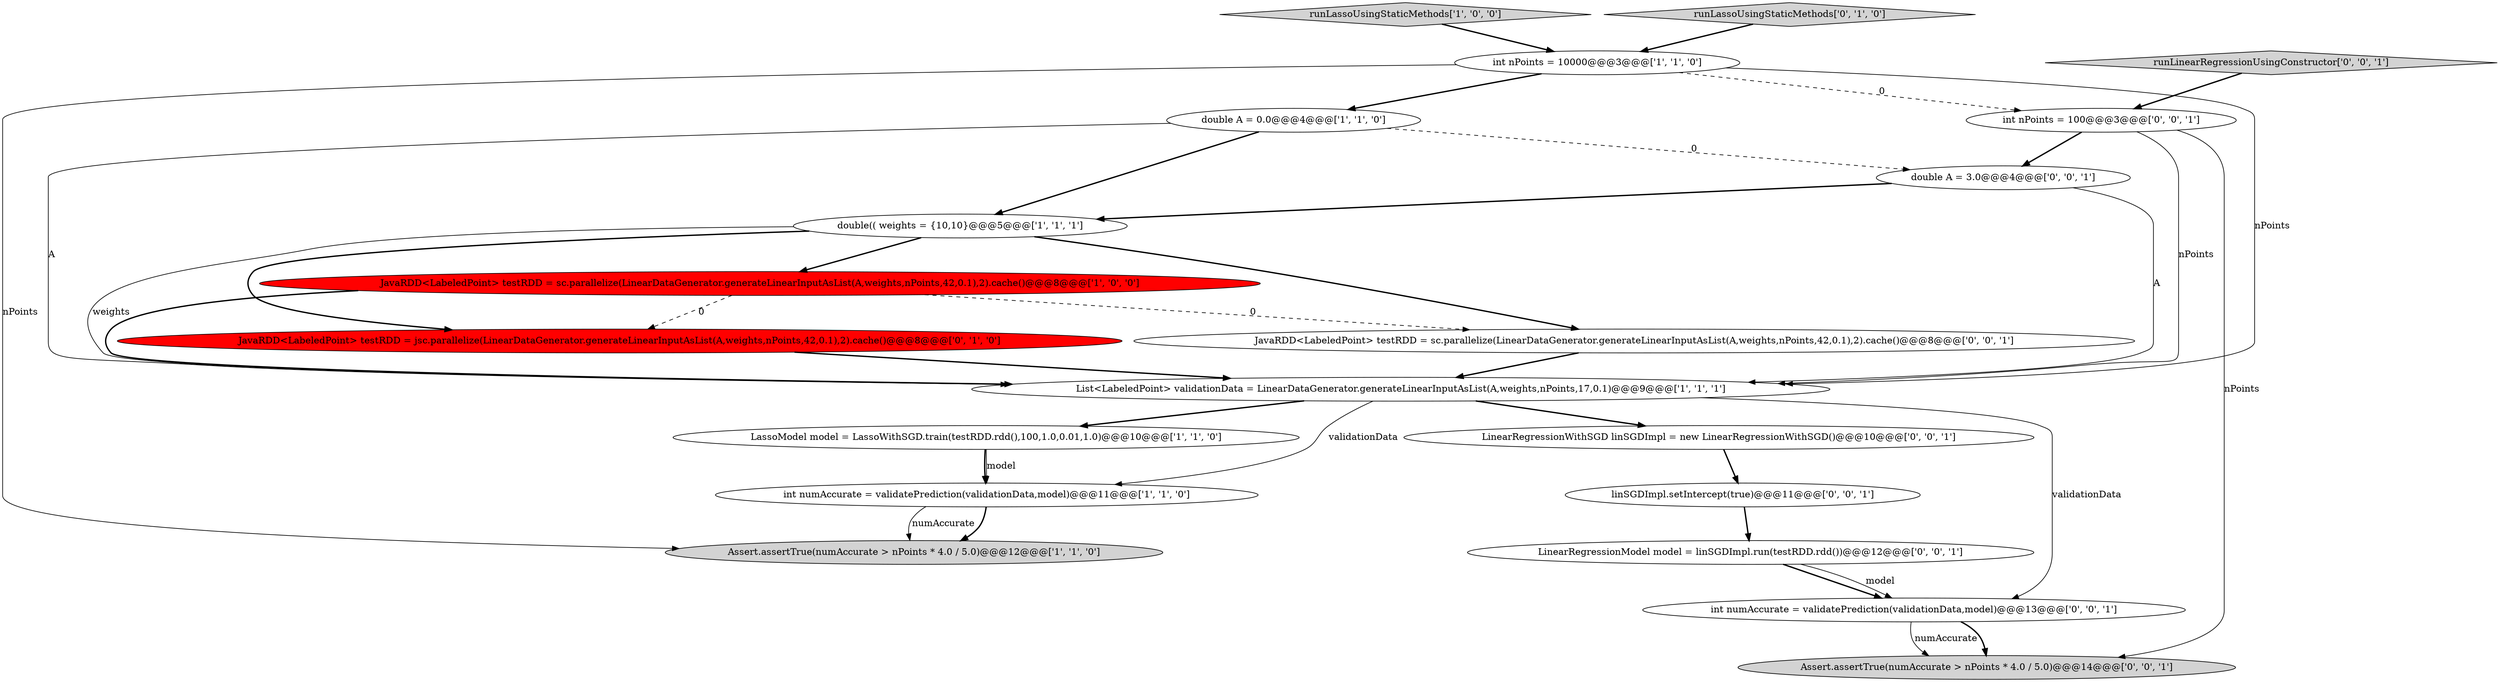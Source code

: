 digraph {
3 [style = filled, label = "int nPoints = 10000@@@3@@@['1', '1', '0']", fillcolor = white, shape = ellipse image = "AAA0AAABBB1BBB"];
0 [style = filled, label = "JavaRDD<LabeledPoint> testRDD = sc.parallelize(LinearDataGenerator.generateLinearInputAsList(A,weights,nPoints,42,0.1),2).cache()@@@8@@@['1', '0', '0']", fillcolor = red, shape = ellipse image = "AAA1AAABBB1BBB"];
2 [style = filled, label = "double A = 0.0@@@4@@@['1', '1', '0']", fillcolor = white, shape = ellipse image = "AAA0AAABBB1BBB"];
11 [style = filled, label = "JavaRDD<LabeledPoint> testRDD = sc.parallelize(LinearDataGenerator.generateLinearInputAsList(A,weights,nPoints,42,0.1),2).cache()@@@8@@@['0', '0', '1']", fillcolor = white, shape = ellipse image = "AAA0AAABBB3BBB"];
12 [style = filled, label = "Assert.assertTrue(numAccurate > nPoints * 4.0 / 5.0)@@@14@@@['0', '0', '1']", fillcolor = lightgray, shape = ellipse image = "AAA0AAABBB3BBB"];
7 [style = filled, label = "double(( weights = {10,10}@@@5@@@['1', '1', '1']", fillcolor = white, shape = ellipse image = "AAA0AAABBB1BBB"];
16 [style = filled, label = "LinearRegressionWithSGD linSGDImpl = new LinearRegressionWithSGD()@@@10@@@['0', '0', '1']", fillcolor = white, shape = ellipse image = "AAA0AAABBB3BBB"];
14 [style = filled, label = "int nPoints = 100@@@3@@@['0', '0', '1']", fillcolor = white, shape = ellipse image = "AAA0AAABBB3BBB"];
5 [style = filled, label = "runLassoUsingStaticMethods['1', '0', '0']", fillcolor = lightgray, shape = diamond image = "AAA0AAABBB1BBB"];
4 [style = filled, label = "List<LabeledPoint> validationData = LinearDataGenerator.generateLinearInputAsList(A,weights,nPoints,17,0.1)@@@9@@@['1', '1', '1']", fillcolor = white, shape = ellipse image = "AAA0AAABBB1BBB"];
10 [style = filled, label = "runLassoUsingStaticMethods['0', '1', '0']", fillcolor = lightgray, shape = diamond image = "AAA0AAABBB2BBB"];
6 [style = filled, label = "LassoModel model = LassoWithSGD.train(testRDD.rdd(),100,1.0,0.01,1.0)@@@10@@@['1', '1', '0']", fillcolor = white, shape = ellipse image = "AAA0AAABBB1BBB"];
18 [style = filled, label = "linSGDImpl.setIntercept(true)@@@11@@@['0', '0', '1']", fillcolor = white, shape = ellipse image = "AAA0AAABBB3BBB"];
19 [style = filled, label = "runLinearRegressionUsingConstructor['0', '0', '1']", fillcolor = lightgray, shape = diamond image = "AAA0AAABBB3BBB"];
1 [style = filled, label = "Assert.assertTrue(numAccurate > nPoints * 4.0 / 5.0)@@@12@@@['1', '1', '0']", fillcolor = lightgray, shape = ellipse image = "AAA0AAABBB1BBB"];
17 [style = filled, label = "LinearRegressionModel model = linSGDImpl.run(testRDD.rdd())@@@12@@@['0', '0', '1']", fillcolor = white, shape = ellipse image = "AAA0AAABBB3BBB"];
9 [style = filled, label = "JavaRDD<LabeledPoint> testRDD = jsc.parallelize(LinearDataGenerator.generateLinearInputAsList(A,weights,nPoints,42,0.1),2).cache()@@@8@@@['0', '1', '0']", fillcolor = red, shape = ellipse image = "AAA1AAABBB2BBB"];
15 [style = filled, label = "double A = 3.0@@@4@@@['0', '0', '1']", fillcolor = white, shape = ellipse image = "AAA0AAABBB3BBB"];
13 [style = filled, label = "int numAccurate = validatePrediction(validationData,model)@@@13@@@['0', '0', '1']", fillcolor = white, shape = ellipse image = "AAA0AAABBB3BBB"];
8 [style = filled, label = "int numAccurate = validatePrediction(validationData,model)@@@11@@@['1', '1', '0']", fillcolor = white, shape = ellipse image = "AAA0AAABBB1BBB"];
5->3 [style = bold, label=""];
7->11 [style = bold, label=""];
16->18 [style = bold, label=""];
13->12 [style = solid, label="numAccurate"];
15->7 [style = bold, label=""];
4->13 [style = solid, label="validationData"];
4->6 [style = bold, label=""];
9->4 [style = bold, label=""];
11->4 [style = bold, label=""];
3->4 [style = solid, label="nPoints"];
18->17 [style = bold, label=""];
10->3 [style = bold, label=""];
7->0 [style = bold, label=""];
14->4 [style = solid, label="nPoints"];
0->11 [style = dashed, label="0"];
2->15 [style = dashed, label="0"];
15->4 [style = solid, label="A"];
7->9 [style = bold, label=""];
8->1 [style = bold, label=""];
13->12 [style = bold, label=""];
19->14 [style = bold, label=""];
3->2 [style = bold, label=""];
0->4 [style = bold, label=""];
2->4 [style = solid, label="A"];
6->8 [style = bold, label=""];
6->8 [style = solid, label="model"];
4->8 [style = solid, label="validationData"];
14->15 [style = bold, label=""];
17->13 [style = bold, label=""];
2->7 [style = bold, label=""];
17->13 [style = solid, label="model"];
0->9 [style = dashed, label="0"];
3->14 [style = dashed, label="0"];
7->4 [style = solid, label="weights"];
14->12 [style = solid, label="nPoints"];
4->16 [style = bold, label=""];
3->1 [style = solid, label="nPoints"];
8->1 [style = solid, label="numAccurate"];
}
